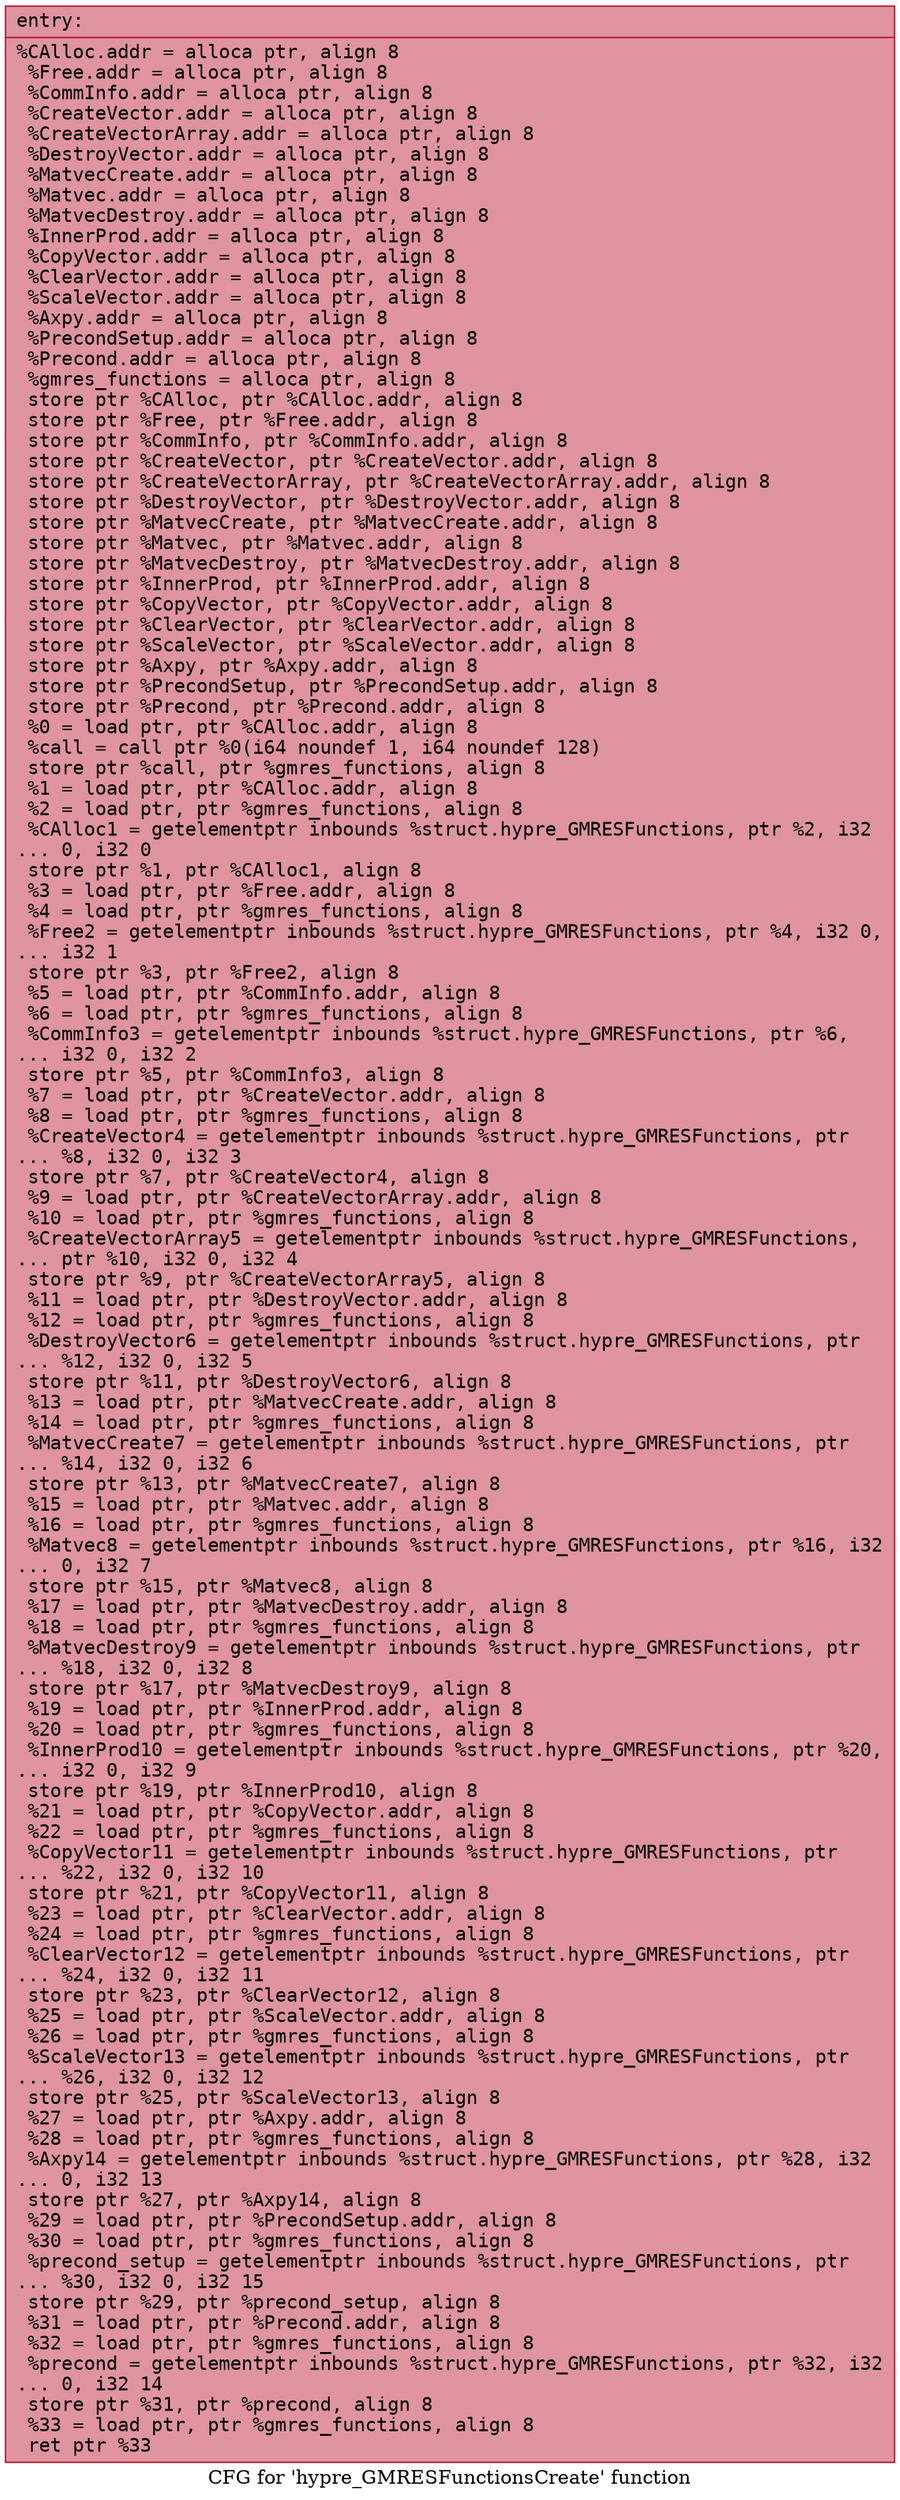 digraph "CFG for 'hypre_GMRESFunctionsCreate' function" {
	label="CFG for 'hypre_GMRESFunctionsCreate' function";

	Node0x56458ab95ba0 [shape=record,color="#b70d28ff", style=filled, fillcolor="#b70d2870" fontname="Courier",label="{entry:\l|  %CAlloc.addr = alloca ptr, align 8\l  %Free.addr = alloca ptr, align 8\l  %CommInfo.addr = alloca ptr, align 8\l  %CreateVector.addr = alloca ptr, align 8\l  %CreateVectorArray.addr = alloca ptr, align 8\l  %DestroyVector.addr = alloca ptr, align 8\l  %MatvecCreate.addr = alloca ptr, align 8\l  %Matvec.addr = alloca ptr, align 8\l  %MatvecDestroy.addr = alloca ptr, align 8\l  %InnerProd.addr = alloca ptr, align 8\l  %CopyVector.addr = alloca ptr, align 8\l  %ClearVector.addr = alloca ptr, align 8\l  %ScaleVector.addr = alloca ptr, align 8\l  %Axpy.addr = alloca ptr, align 8\l  %PrecondSetup.addr = alloca ptr, align 8\l  %Precond.addr = alloca ptr, align 8\l  %gmres_functions = alloca ptr, align 8\l  store ptr %CAlloc, ptr %CAlloc.addr, align 8\l  store ptr %Free, ptr %Free.addr, align 8\l  store ptr %CommInfo, ptr %CommInfo.addr, align 8\l  store ptr %CreateVector, ptr %CreateVector.addr, align 8\l  store ptr %CreateVectorArray, ptr %CreateVectorArray.addr, align 8\l  store ptr %DestroyVector, ptr %DestroyVector.addr, align 8\l  store ptr %MatvecCreate, ptr %MatvecCreate.addr, align 8\l  store ptr %Matvec, ptr %Matvec.addr, align 8\l  store ptr %MatvecDestroy, ptr %MatvecDestroy.addr, align 8\l  store ptr %InnerProd, ptr %InnerProd.addr, align 8\l  store ptr %CopyVector, ptr %CopyVector.addr, align 8\l  store ptr %ClearVector, ptr %ClearVector.addr, align 8\l  store ptr %ScaleVector, ptr %ScaleVector.addr, align 8\l  store ptr %Axpy, ptr %Axpy.addr, align 8\l  store ptr %PrecondSetup, ptr %PrecondSetup.addr, align 8\l  store ptr %Precond, ptr %Precond.addr, align 8\l  %0 = load ptr, ptr %CAlloc.addr, align 8\l  %call = call ptr %0(i64 noundef 1, i64 noundef 128)\l  store ptr %call, ptr %gmres_functions, align 8\l  %1 = load ptr, ptr %CAlloc.addr, align 8\l  %2 = load ptr, ptr %gmres_functions, align 8\l  %CAlloc1 = getelementptr inbounds %struct.hypre_GMRESFunctions, ptr %2, i32\l... 0, i32 0\l  store ptr %1, ptr %CAlloc1, align 8\l  %3 = load ptr, ptr %Free.addr, align 8\l  %4 = load ptr, ptr %gmres_functions, align 8\l  %Free2 = getelementptr inbounds %struct.hypre_GMRESFunctions, ptr %4, i32 0,\l... i32 1\l  store ptr %3, ptr %Free2, align 8\l  %5 = load ptr, ptr %CommInfo.addr, align 8\l  %6 = load ptr, ptr %gmres_functions, align 8\l  %CommInfo3 = getelementptr inbounds %struct.hypre_GMRESFunctions, ptr %6,\l... i32 0, i32 2\l  store ptr %5, ptr %CommInfo3, align 8\l  %7 = load ptr, ptr %CreateVector.addr, align 8\l  %8 = load ptr, ptr %gmres_functions, align 8\l  %CreateVector4 = getelementptr inbounds %struct.hypre_GMRESFunctions, ptr\l... %8, i32 0, i32 3\l  store ptr %7, ptr %CreateVector4, align 8\l  %9 = load ptr, ptr %CreateVectorArray.addr, align 8\l  %10 = load ptr, ptr %gmres_functions, align 8\l  %CreateVectorArray5 = getelementptr inbounds %struct.hypre_GMRESFunctions,\l... ptr %10, i32 0, i32 4\l  store ptr %9, ptr %CreateVectorArray5, align 8\l  %11 = load ptr, ptr %DestroyVector.addr, align 8\l  %12 = load ptr, ptr %gmres_functions, align 8\l  %DestroyVector6 = getelementptr inbounds %struct.hypre_GMRESFunctions, ptr\l... %12, i32 0, i32 5\l  store ptr %11, ptr %DestroyVector6, align 8\l  %13 = load ptr, ptr %MatvecCreate.addr, align 8\l  %14 = load ptr, ptr %gmres_functions, align 8\l  %MatvecCreate7 = getelementptr inbounds %struct.hypre_GMRESFunctions, ptr\l... %14, i32 0, i32 6\l  store ptr %13, ptr %MatvecCreate7, align 8\l  %15 = load ptr, ptr %Matvec.addr, align 8\l  %16 = load ptr, ptr %gmres_functions, align 8\l  %Matvec8 = getelementptr inbounds %struct.hypre_GMRESFunctions, ptr %16, i32\l... 0, i32 7\l  store ptr %15, ptr %Matvec8, align 8\l  %17 = load ptr, ptr %MatvecDestroy.addr, align 8\l  %18 = load ptr, ptr %gmres_functions, align 8\l  %MatvecDestroy9 = getelementptr inbounds %struct.hypre_GMRESFunctions, ptr\l... %18, i32 0, i32 8\l  store ptr %17, ptr %MatvecDestroy9, align 8\l  %19 = load ptr, ptr %InnerProd.addr, align 8\l  %20 = load ptr, ptr %gmres_functions, align 8\l  %InnerProd10 = getelementptr inbounds %struct.hypre_GMRESFunctions, ptr %20,\l... i32 0, i32 9\l  store ptr %19, ptr %InnerProd10, align 8\l  %21 = load ptr, ptr %CopyVector.addr, align 8\l  %22 = load ptr, ptr %gmres_functions, align 8\l  %CopyVector11 = getelementptr inbounds %struct.hypre_GMRESFunctions, ptr\l... %22, i32 0, i32 10\l  store ptr %21, ptr %CopyVector11, align 8\l  %23 = load ptr, ptr %ClearVector.addr, align 8\l  %24 = load ptr, ptr %gmres_functions, align 8\l  %ClearVector12 = getelementptr inbounds %struct.hypre_GMRESFunctions, ptr\l... %24, i32 0, i32 11\l  store ptr %23, ptr %ClearVector12, align 8\l  %25 = load ptr, ptr %ScaleVector.addr, align 8\l  %26 = load ptr, ptr %gmres_functions, align 8\l  %ScaleVector13 = getelementptr inbounds %struct.hypre_GMRESFunctions, ptr\l... %26, i32 0, i32 12\l  store ptr %25, ptr %ScaleVector13, align 8\l  %27 = load ptr, ptr %Axpy.addr, align 8\l  %28 = load ptr, ptr %gmres_functions, align 8\l  %Axpy14 = getelementptr inbounds %struct.hypre_GMRESFunctions, ptr %28, i32\l... 0, i32 13\l  store ptr %27, ptr %Axpy14, align 8\l  %29 = load ptr, ptr %PrecondSetup.addr, align 8\l  %30 = load ptr, ptr %gmres_functions, align 8\l  %precond_setup = getelementptr inbounds %struct.hypre_GMRESFunctions, ptr\l... %30, i32 0, i32 15\l  store ptr %29, ptr %precond_setup, align 8\l  %31 = load ptr, ptr %Precond.addr, align 8\l  %32 = load ptr, ptr %gmres_functions, align 8\l  %precond = getelementptr inbounds %struct.hypre_GMRESFunctions, ptr %32, i32\l... 0, i32 14\l  store ptr %31, ptr %precond, align 8\l  %33 = load ptr, ptr %gmres_functions, align 8\l  ret ptr %33\l}"];
}
